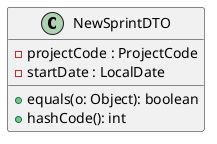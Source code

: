 @startuml
'Attribute syntax: <visibility> <name> : <type> <multiplicity> = <default>
'Method syntax: <visibility> <name (parameter-list)> : <return-type> - For simplicity the type of the parameter-list is not specified

class NewSprintDTO {
    -projectCode : ProjectCode
    -startDate : LocalDate

    + equals(o: Object): boolean
    + hashCode(): int

}

@enduml